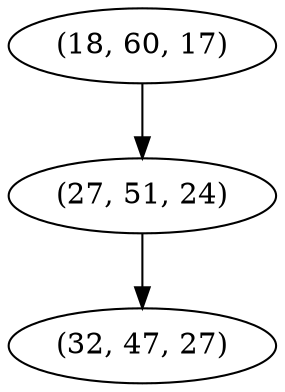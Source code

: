 digraph tree {
    "(18, 60, 17)";
    "(27, 51, 24)";
    "(32, 47, 27)";
    "(18, 60, 17)" -> "(27, 51, 24)";
    "(27, 51, 24)" -> "(32, 47, 27)";
}
